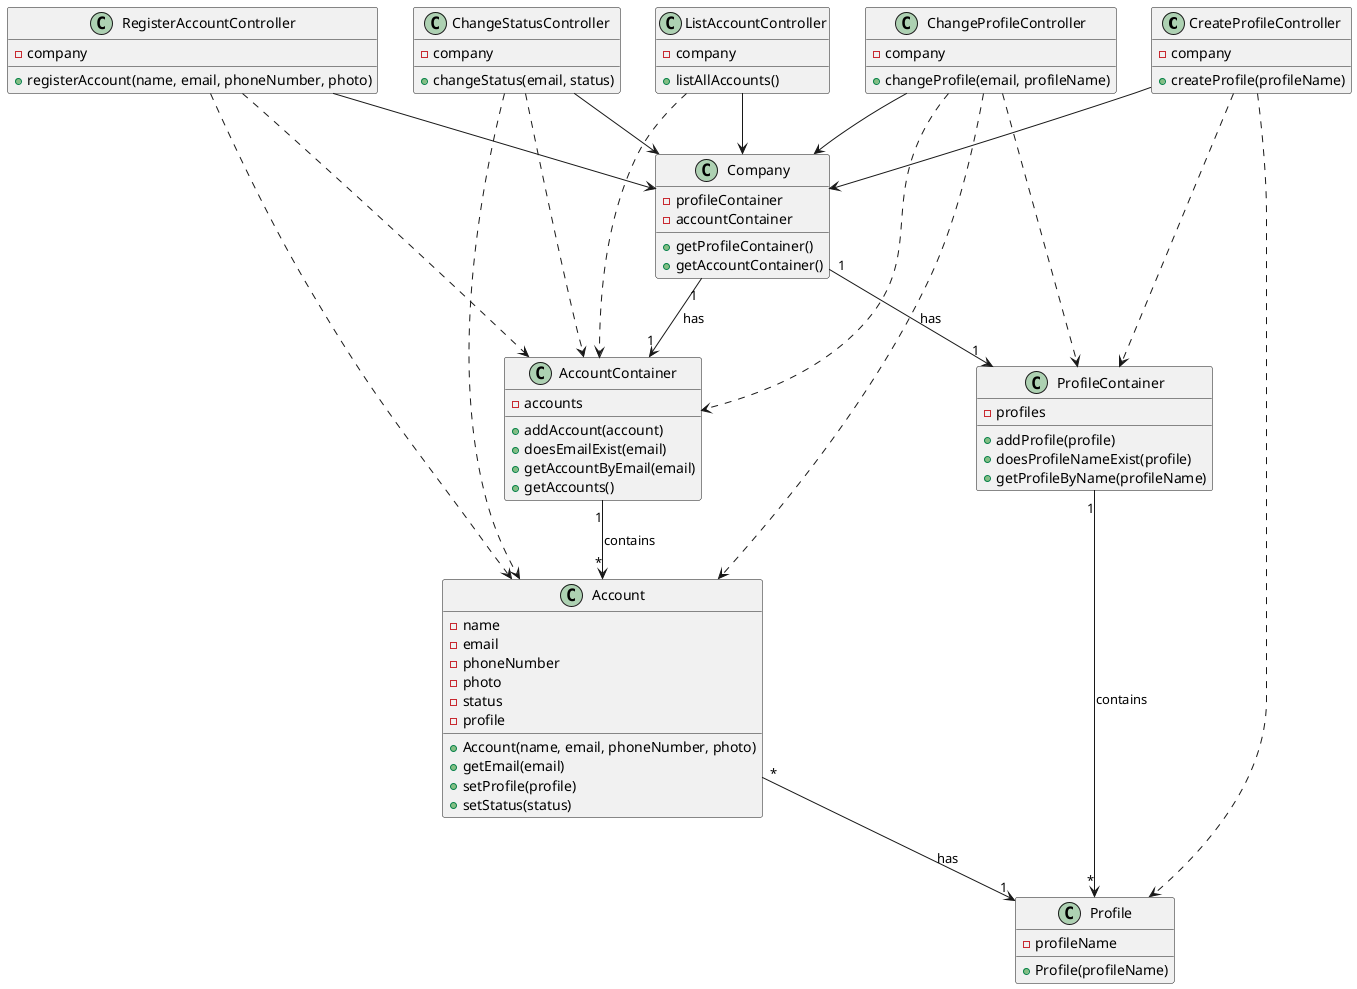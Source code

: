 @startuml

class "CreateProfileController" {
-company
+createProfile(profileName)
}

class "RegisterAccountController" {
-company
+registerAccount(name, email, phoneNumber, photo)
}

class ChangeProfileController {
-company
+changeProfile(email, profileName)
}

class "ListAccountController" {
-company
+listAllAccounts()
}

class "ChangeStatusController" {
-company
+changeStatus(email, status)
}

class "Company" {
-profileContainer
-accountContainer
+getProfileContainer()
+getAccountContainer()
}

class "ProfileContainer"{
-profiles
+addProfile(profile)
+doesProfileNameExist(profile)
+getProfileByName(profileName)
}

class "Profile"{
-profileName
+Profile(profileName)
}

class "AccountContainer"{
-accounts
+addAccount(account)
+doesEmailExist(email)
+getAccountByEmail(email)
+getAccounts()
}

class "Account" {
-name
-email
-phoneNumber
-photo
-status
-profile
+Account(name, email, phoneNumber, photo)
+getEmail(email)
+setProfile(profile)
+setStatus(status)
}

"CreateProfileController" -->  "Company"
"CreateProfileController" ..> "ProfileContainer"
"CreateProfileController" ..> "Profile"
"Company" "1"-->"1" "ProfileContainer": has
"ProfileContainer" "1" --> "*" "Profile": contains

"RegisterAccountController" -->  "Company"
"RegisterAccountController" ..> "Account"
"RegisterAccountController" ..> "AccountContainer"
"Company" "1"-->"1" "AccountContainer": has
"AccountContainer" "1"-->"*" "Account": contains

ChangeProfileController --> Company
ChangeProfileController ..> ProfileContainer
ChangeProfileController ..> AccountContainer
ChangeProfileController ..> Account

"ListAccountController" --> "Company"
"ListAccountController" ..> "AccountContainer"

"ChangeStatusController" --> "Company"
"ChangeStatusController" ..> "AccountContainer"
"ChangeStatusController" ..> "Account"

"Account" "*" --> "1" "Profile": has

@enduml
